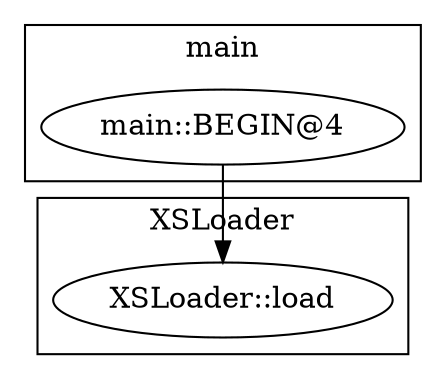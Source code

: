 digraph {
graph [overlap=false]
subgraph cluster_XSLoader {
	label="XSLoader";
	"XSLoader::load";
}
subgraph cluster_main {
	label="main";
	"main::BEGIN@4";
}
"main::BEGIN@4" -> "XSLoader::load";
}
